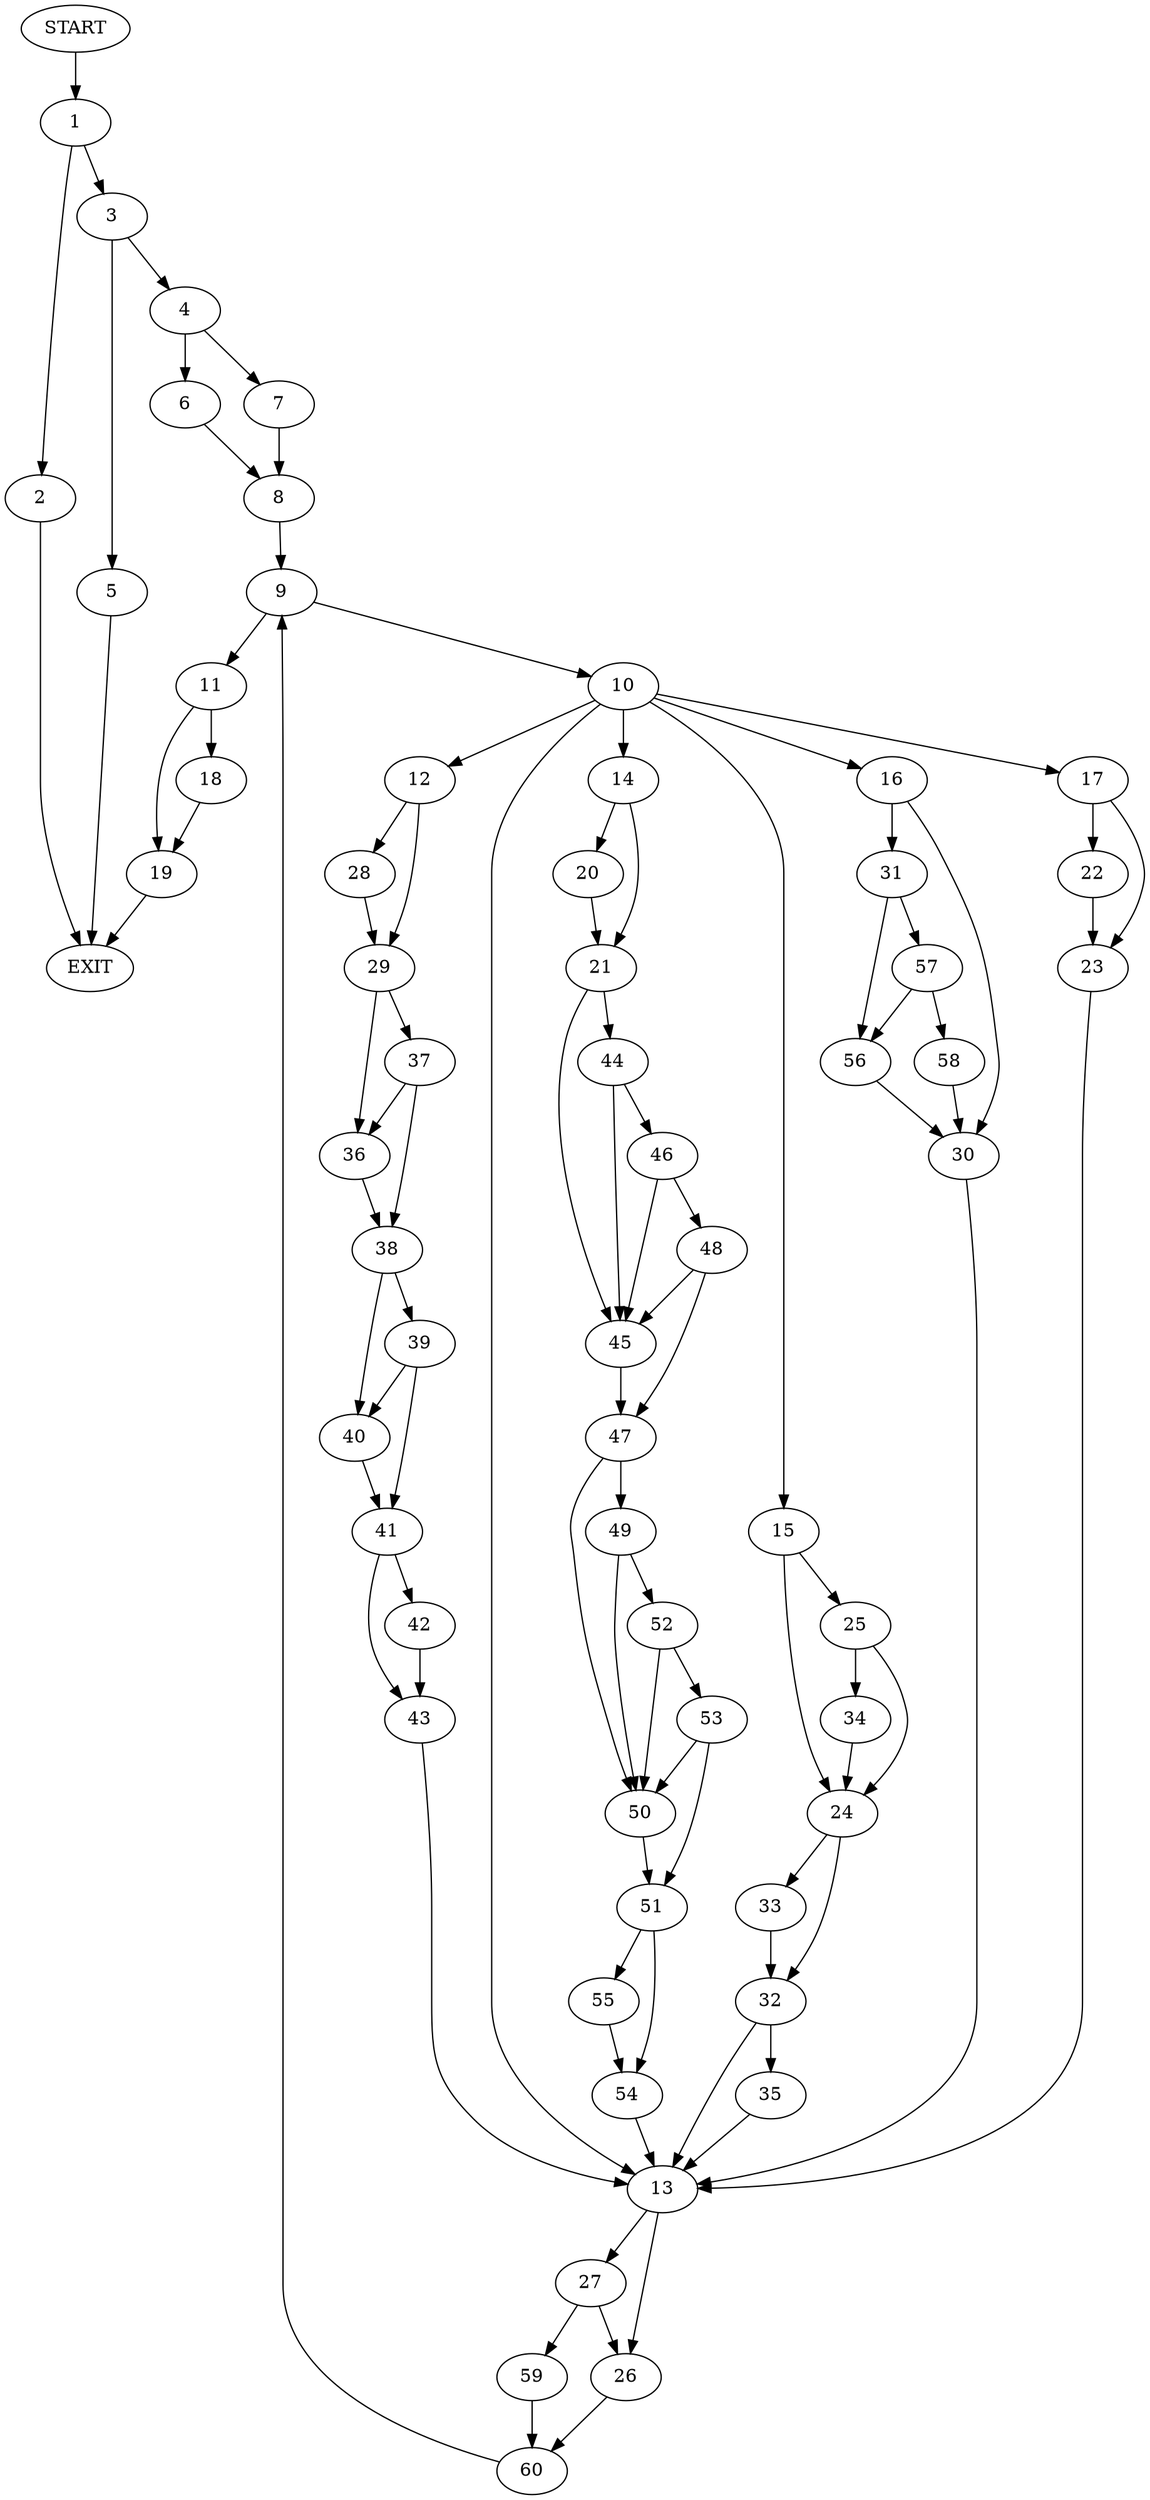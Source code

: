 digraph {
0 [label="START"]
61 [label="EXIT"]
0 -> 1
1 -> 2
1 -> 3
2 -> 61
3 -> 4
3 -> 5
4 -> 6
4 -> 7
5 -> 61
7 -> 8
6 -> 8
8 -> 9
9 -> 10
9 -> 11
10 -> 12
10 -> 13
10 -> 14
10 -> 15
10 -> 16
10 -> 17
11 -> 18
11 -> 19
14 -> 20
14 -> 21
17 -> 22
17 -> 23
15 -> 24
15 -> 25
13 -> 26
13 -> 27
12 -> 28
12 -> 29
16 -> 30
16 -> 31
23 -> 13
22 -> 23
24 -> 32
24 -> 33
25 -> 24
25 -> 34
34 -> 24
33 -> 32
32 -> 13
32 -> 35
35 -> 13
28 -> 29
29 -> 36
29 -> 37
37 -> 38
37 -> 36
36 -> 38
38 -> 39
38 -> 40
39 -> 40
39 -> 41
40 -> 41
41 -> 42
41 -> 43
42 -> 43
43 -> 13
21 -> 44
21 -> 45
20 -> 21
44 -> 46
44 -> 45
45 -> 47
46 -> 48
46 -> 45
48 -> 45
48 -> 47
47 -> 49
47 -> 50
50 -> 51
49 -> 50
49 -> 52
52 -> 53
52 -> 50
53 -> 51
53 -> 50
51 -> 54
51 -> 55
54 -> 13
55 -> 54
30 -> 13
31 -> 56
31 -> 57
57 -> 56
57 -> 58
56 -> 30
58 -> 30
27 -> 26
27 -> 59
26 -> 60
59 -> 60
60 -> 9
19 -> 61
18 -> 19
}
